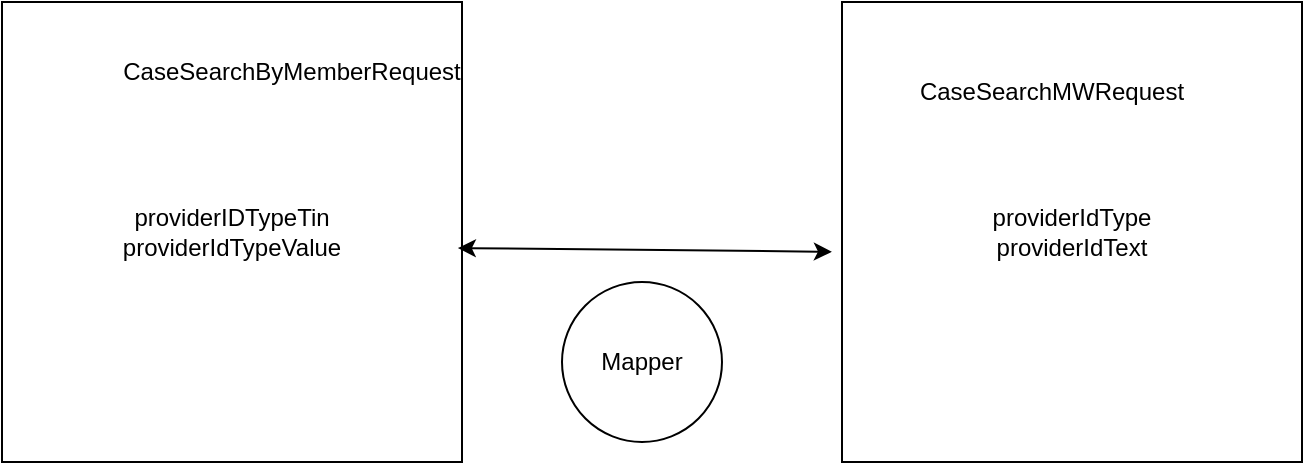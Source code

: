 <mxfile version="21.4.0" type="github">
  <diagram name="Page-1" id="nQvL3hzpKIWXgZNF68Dh">
    <mxGraphModel dx="794" dy="390" grid="1" gridSize="10" guides="1" tooltips="1" connect="1" arrows="1" fold="1" page="1" pageScale="1" pageWidth="850" pageHeight="1100" math="0" shadow="0">
      <root>
        <mxCell id="0" />
        <mxCell id="1" parent="0" />
        <mxCell id="VnGAarTe2b6gKikrNfpp-1" value="&lt;div&gt;providerIDTypeTin&lt;/div&gt;&lt;div&gt;providerIdTypeValue&lt;br&gt;&lt;/div&gt;" style="whiteSpace=wrap;html=1;aspect=fixed;" vertex="1" parent="1">
          <mxGeometry x="60" y="50" width="230" height="230" as="geometry" />
        </mxCell>
        <mxCell id="VnGAarTe2b6gKikrNfpp-2" value="CaseSearchByMemberRequest" style="text;html=1;strokeColor=none;fillColor=none;align=center;verticalAlign=middle;whiteSpace=wrap;rounded=0;" vertex="1" parent="1">
          <mxGeometry x="120" y="70" width="170" height="30" as="geometry" />
        </mxCell>
        <mxCell id="VnGAarTe2b6gKikrNfpp-3" value="&lt;div&gt;providerIdType&lt;/div&gt;&lt;div&gt;providerIdText&lt;br&gt;&lt;/div&gt;" style="whiteSpace=wrap;html=1;aspect=fixed;" vertex="1" parent="1">
          <mxGeometry x="480" y="50" width="230" height="230" as="geometry" />
        </mxCell>
        <mxCell id="VnGAarTe2b6gKikrNfpp-4" value="CaseSearchMWRequest" style="text;html=1;strokeColor=none;fillColor=none;align=center;verticalAlign=middle;whiteSpace=wrap;rounded=0;" vertex="1" parent="1">
          <mxGeometry x="500" y="80" width="170" height="30" as="geometry" />
        </mxCell>
        <mxCell id="VnGAarTe2b6gKikrNfpp-5" value="" style="endArrow=classic;startArrow=classic;html=1;rounded=0;entryX=-0.022;entryY=0.543;entryDx=0;entryDy=0;entryPerimeter=0;exitX=0.991;exitY=0.535;exitDx=0;exitDy=0;exitPerimeter=0;" edge="1" parent="1" source="VnGAarTe2b6gKikrNfpp-1" target="VnGAarTe2b6gKikrNfpp-3">
          <mxGeometry width="50" height="50" relative="1" as="geometry">
            <mxPoint x="300" y="180" as="sourcePoint" />
            <mxPoint x="350" y="130" as="targetPoint" />
          </mxGeometry>
        </mxCell>
        <mxCell id="VnGAarTe2b6gKikrNfpp-6" value="Mapper" style="ellipse;whiteSpace=wrap;html=1;aspect=fixed;" vertex="1" parent="1">
          <mxGeometry x="340" y="190" width="80" height="80" as="geometry" />
        </mxCell>
      </root>
    </mxGraphModel>
  </diagram>
</mxfile>
